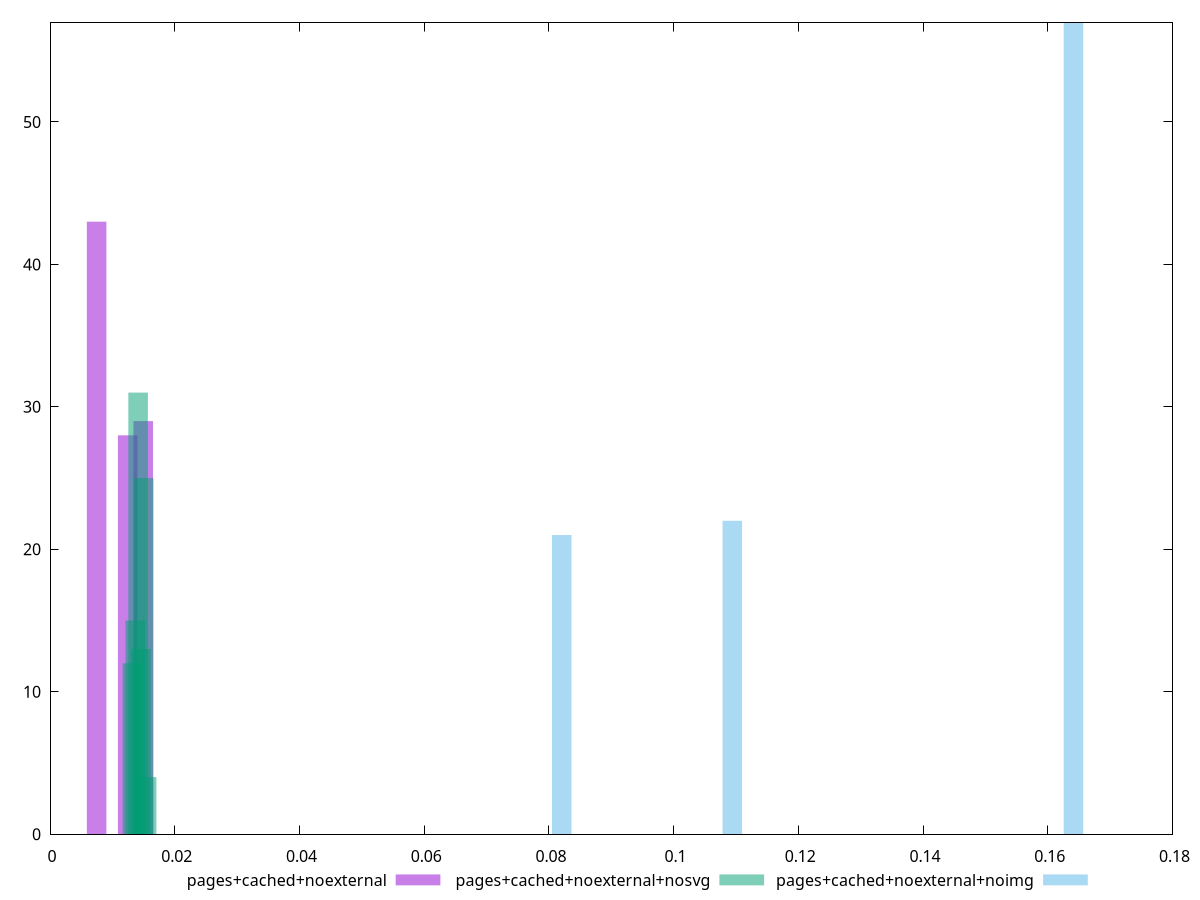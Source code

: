 $_pagesCachedNoexternal <<EOF
0.007473435844343016 43
0.012455726407238361 28
0.014946871688686032 29
EOF
$_pagesCachedNoexternalNosvg <<EOF
0.014584692365170383 13
0.013673149092347235 15
0.014128920728758808 31
0.015040464001581958 25
0.01321737745593566 12
0.015496235637993532 4
EOF
$_pagesCachedNoexternalNoimg <<EOF
0.1641168311044277 57
0.08205841555221385 21
0.10941122073628515 22
EOF
set key outside below
set terminal pngcairo
set output "report_00004_2020-11-02T20-21-41.718Z/largest-contentful-paint/largest-contentful-paint_pages+cached+noexternal_pages+cached+noexternal+nosvg_pages+cached+noexternal+noimg+hist.png"
set boxwidth 0.003132867905201694
set style fill transparent solid 0.5 noborder
set yrange [0:57]
plot $_pagesCachedNoexternal title "pages+cached+noexternal" with boxes ,$_pagesCachedNoexternalNosvg title "pages+cached+noexternal+nosvg" with boxes ,$_pagesCachedNoexternalNoimg title "pages+cached+noexternal+noimg" with boxes ,